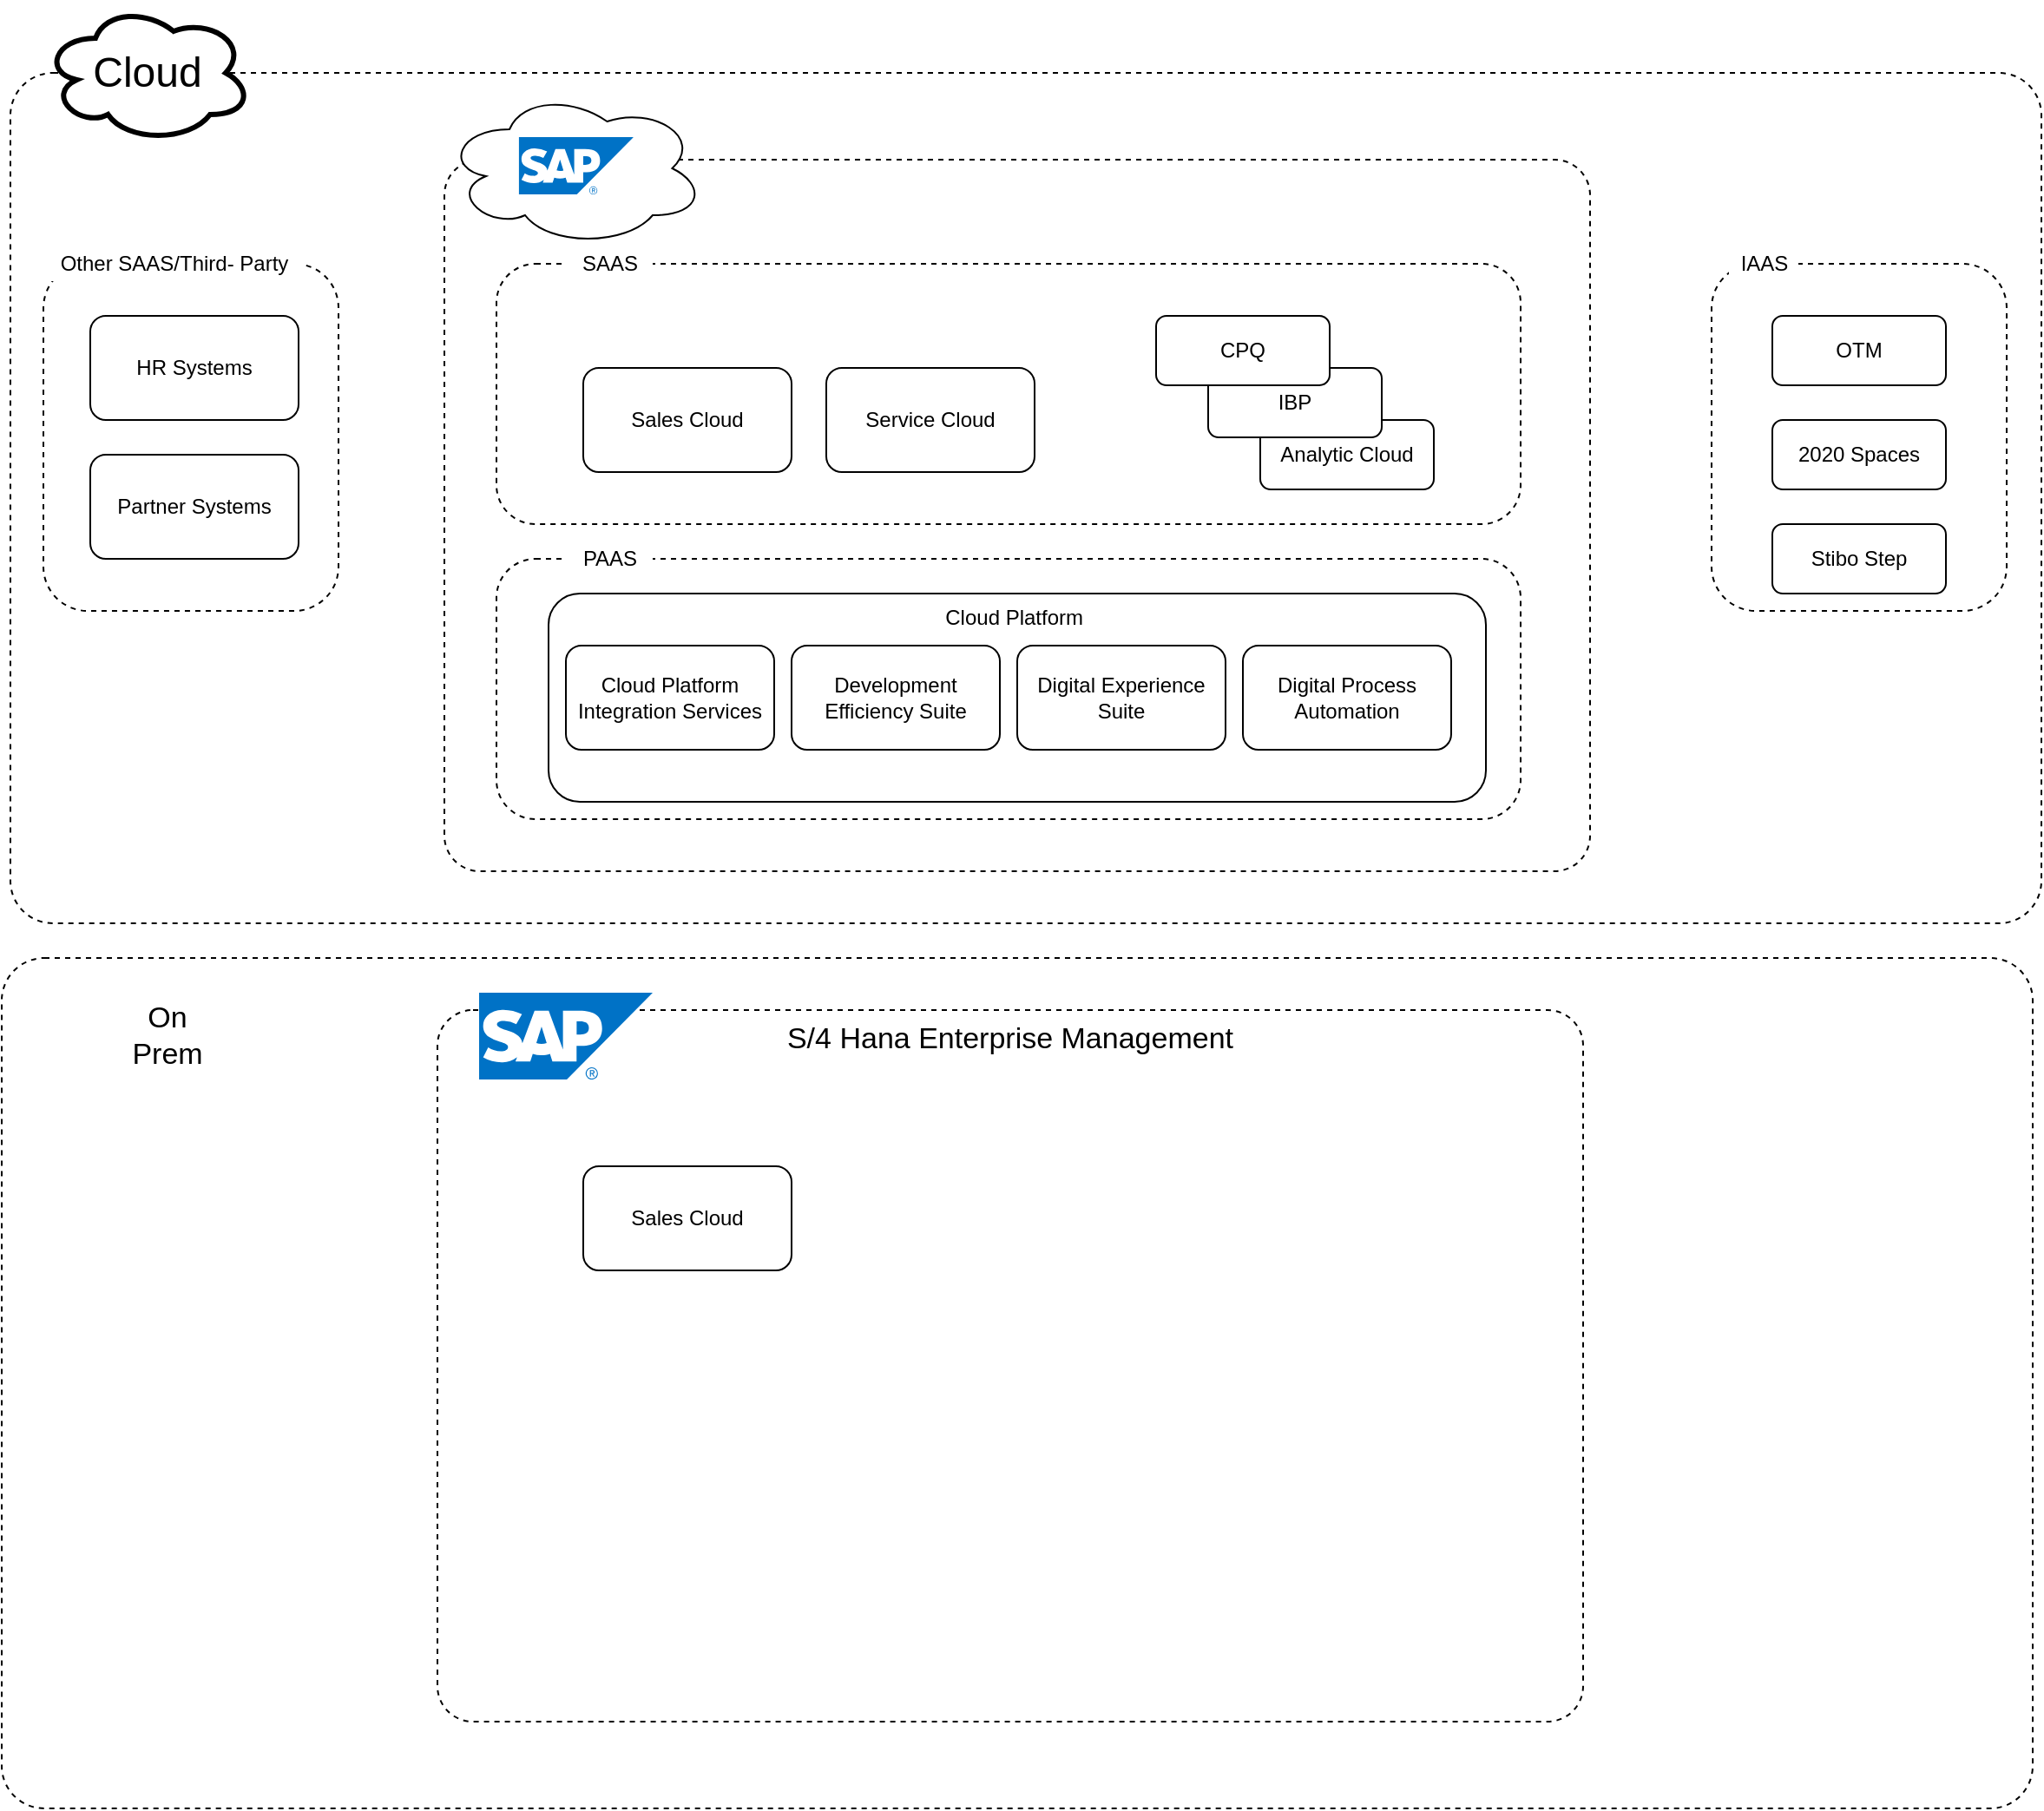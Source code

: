 <mxfile version="13.10.0" type="github">
  <diagram id="ROwpo3-wsCRHsoDC81fe" name="Page-1">
    <mxGraphModel dx="2249" dy="774" grid="1" gridSize="10" guides="1" tooltips="1" connect="1" arrows="1" fold="1" page="1" pageScale="1" pageWidth="827" pageHeight="1169" math="0" shadow="0">
      <root>
        <mxCell id="0" />
        <mxCell id="1" parent="0" />
        <mxCell id="e_TVVg0x7N8KuTjc2__o-42" value="" style="rounded=1;whiteSpace=wrap;html=1;arcSize=5;strokeWidth=1;dashed=1;" vertex="1" parent="1">
          <mxGeometry x="-85" y="590" width="1170" height="490" as="geometry" />
        </mxCell>
        <mxCell id="e_TVVg0x7N8KuTjc2__o-36" value="" style="rounded=1;whiteSpace=wrap;html=1;arcSize=5;strokeWidth=1;dashed=1;" vertex="1" parent="1">
          <mxGeometry x="-80" y="80" width="1170" height="490" as="geometry" />
        </mxCell>
        <mxCell id="e_TVVg0x7N8KuTjc2__o-35" value="" style="rounded=1;whiteSpace=wrap;html=1;dashed=1;arcSize=5;" vertex="1" parent="1">
          <mxGeometry x="170" y="130" width="660" height="410" as="geometry" />
        </mxCell>
        <mxCell id="e_TVVg0x7N8KuTjc2__o-11" value="" style="rounded=1;whiteSpace=wrap;html=1;dashed=1;" vertex="1" parent="1">
          <mxGeometry x="200" y="360" width="590" height="150" as="geometry" />
        </mxCell>
        <mxCell id="e_TVVg0x7N8KuTjc2__o-16" value="Cloud Platform&amp;nbsp;" style="rounded=1;whiteSpace=wrap;html=1;verticalAlign=top;" vertex="1" parent="1">
          <mxGeometry x="230" y="380" width="540" height="120" as="geometry" />
        </mxCell>
        <mxCell id="e_TVVg0x7N8KuTjc2__o-1" value="" style="rounded=1;whiteSpace=wrap;html=1;dashed=1;" vertex="1" parent="1">
          <mxGeometry x="200" y="190" width="590" height="150" as="geometry" />
        </mxCell>
        <mxCell id="e_TVVg0x7N8KuTjc2__o-9" value="Analytic Cloud" style="rounded=1;whiteSpace=wrap;html=1;" vertex="1" parent="1">
          <mxGeometry x="640" y="280" width="100" height="40" as="geometry" />
        </mxCell>
        <mxCell id="e_TVVg0x7N8KuTjc2__o-8" value="IBP" style="rounded=1;whiteSpace=wrap;html=1;" vertex="1" parent="1">
          <mxGeometry x="610" y="250" width="100" height="40" as="geometry" />
        </mxCell>
        <mxCell id="e_TVVg0x7N8KuTjc2__o-4" value="" style="group" vertex="1" connectable="0" parent="1">
          <mxGeometry x="170" y="90" width="150" height="90" as="geometry" />
        </mxCell>
        <mxCell id="e_TVVg0x7N8KuTjc2__o-2" value="" style="ellipse;shape=cloud;whiteSpace=wrap;html=1;" vertex="1" parent="e_TVVg0x7N8KuTjc2__o-4">
          <mxGeometry width="150" height="90" as="geometry" />
        </mxCell>
        <mxCell id="e_TVVg0x7N8KuTjc2__o-3" value="" style="aspect=fixed;html=1;points=[];align=center;image;fontSize=12;image=img/lib/mscae/SAP_HANA_on_Azure.svg;" vertex="1" parent="e_TVVg0x7N8KuTjc2__o-4">
          <mxGeometry x="42.857" y="27.0" width="66.122" height="33.061" as="geometry" />
        </mxCell>
        <mxCell id="e_TVVg0x7N8KuTjc2__o-5" value="Sales Cloud" style="rounded=1;whiteSpace=wrap;html=1;" vertex="1" parent="1">
          <mxGeometry x="250" y="250" width="120" height="60" as="geometry" />
        </mxCell>
        <mxCell id="e_TVVg0x7N8KuTjc2__o-6" value="Service Cloud" style="rounded=1;whiteSpace=wrap;html=1;" vertex="1" parent="1">
          <mxGeometry x="390" y="250" width="120" height="60" as="geometry" />
        </mxCell>
        <mxCell id="e_TVVg0x7N8KuTjc2__o-7" value="CPQ" style="rounded=1;whiteSpace=wrap;html=1;" vertex="1" parent="1">
          <mxGeometry x="580" y="220" width="100" height="40" as="geometry" />
        </mxCell>
        <mxCell id="e_TVVg0x7N8KuTjc2__o-10" value="SAAS" style="text;html=1;align=center;verticalAlign=middle;resizable=0;points=[];autosize=1;fillColor=#ffffff;" vertex="1" parent="1">
          <mxGeometry x="240" y="180" width="50" height="20" as="geometry" />
        </mxCell>
        <mxCell id="e_TVVg0x7N8KuTjc2__o-12" value="PAAS" style="text;html=1;align=center;verticalAlign=middle;resizable=0;points=[];autosize=1;fillColor=#ffffff;" vertex="1" parent="1">
          <mxGeometry x="240" y="350" width="50" height="20" as="geometry" />
        </mxCell>
        <mxCell id="e_TVVg0x7N8KuTjc2__o-13" value="Cloud Platform Integration Services" style="rounded=1;whiteSpace=wrap;html=1;" vertex="1" parent="1">
          <mxGeometry x="240" y="410" width="120" height="60" as="geometry" />
        </mxCell>
        <mxCell id="e_TVVg0x7N8KuTjc2__o-18" value="" style="rounded=1;whiteSpace=wrap;html=1;dashed=1;" vertex="1" parent="1">
          <mxGeometry x="-61" y="190" width="170" height="200" as="geometry" />
        </mxCell>
        <mxCell id="e_TVVg0x7N8KuTjc2__o-19" value="Other SAAS/Third- Party" style="text;html=1;align=center;verticalAlign=middle;resizable=0;points=[];autosize=1;fillColor=#ffffff;" vertex="1" parent="1">
          <mxGeometry x="-61" y="180" width="150" height="20" as="geometry" />
        </mxCell>
        <mxCell id="e_TVVg0x7N8KuTjc2__o-20" value="HR Systems" style="rounded=1;whiteSpace=wrap;html=1;" vertex="1" parent="1">
          <mxGeometry x="-34" y="220" width="120" height="60" as="geometry" />
        </mxCell>
        <mxCell id="e_TVVg0x7N8KuTjc2__o-21" value="Partner Systems" style="rounded=1;whiteSpace=wrap;html=1;" vertex="1" parent="1">
          <mxGeometry x="-34" y="300" width="120" height="60" as="geometry" />
        </mxCell>
        <mxCell id="e_TVVg0x7N8KuTjc2__o-22" value="" style="rounded=1;whiteSpace=wrap;html=1;dashed=1;" vertex="1" parent="1">
          <mxGeometry x="900" y="190" width="170" height="200" as="geometry" />
        </mxCell>
        <mxCell id="e_TVVg0x7N8KuTjc2__o-23" value="IAAS" style="text;html=1;align=center;verticalAlign=middle;resizable=0;points=[];autosize=1;fillColor=#ffffff;" vertex="1" parent="1">
          <mxGeometry x="910" y="180" width="40" height="20" as="geometry" />
        </mxCell>
        <mxCell id="e_TVVg0x7N8KuTjc2__o-24" value="OTM" style="rounded=1;whiteSpace=wrap;html=1;" vertex="1" parent="1">
          <mxGeometry x="935" y="220" width="100" height="40" as="geometry" />
        </mxCell>
        <mxCell id="e_TVVg0x7N8KuTjc2__o-25" value="2020 Spaces" style="rounded=1;whiteSpace=wrap;html=1;" vertex="1" parent="1">
          <mxGeometry x="935" y="280" width="100" height="40" as="geometry" />
        </mxCell>
        <mxCell id="e_TVVg0x7N8KuTjc2__o-26" value="Stibo Step" style="rounded=1;whiteSpace=wrap;html=1;" vertex="1" parent="1">
          <mxGeometry x="935" y="340" width="100" height="40" as="geometry" />
        </mxCell>
        <mxCell id="e_TVVg0x7N8KuTjc2__o-30" value="Development Efficiency Suite" style="rounded=1;whiteSpace=wrap;html=1;" vertex="1" parent="1">
          <mxGeometry x="370" y="410" width="120" height="60" as="geometry" />
        </mxCell>
        <mxCell id="e_TVVg0x7N8KuTjc2__o-31" value="Digital Experience Suite" style="rounded=1;whiteSpace=wrap;html=1;" vertex="1" parent="1">
          <mxGeometry x="500" y="410" width="120" height="60" as="geometry" />
        </mxCell>
        <mxCell id="e_TVVg0x7N8KuTjc2__o-32" value="Digital Process Automation" style="rounded=1;whiteSpace=wrap;html=1;" vertex="1" parent="1">
          <mxGeometry x="630" y="410" width="120" height="60" as="geometry" />
        </mxCell>
        <mxCell id="e_TVVg0x7N8KuTjc2__o-37" value="&lt;font style=&quot;font-size: 24px&quot;&gt;Cloud&lt;/font&gt;" style="ellipse;shape=cloud;whiteSpace=wrap;html=1;fillColor=#ffffff;strokeWidth=3;" vertex="1" parent="1">
          <mxGeometry x="-61" y="40" width="120" height="80" as="geometry" />
        </mxCell>
        <mxCell id="e_TVVg0x7N8KuTjc2__o-41" value="" style="shape=image;html=1;verticalAlign=top;verticalLabelPosition=bottom;labelBackgroundColor=#ffffff;imageAspect=0;aspect=fixed;image=https://cdn1.iconfinder.com/data/icons/freeline/32/home_house_real_estate-128.png;dashed=1;fillColor=#ffffff;" vertex="1" parent="1">
          <mxGeometry x="-50" y="560" width="120" height="120" as="geometry" />
        </mxCell>
        <mxCell id="e_TVVg0x7N8KuTjc2__o-43" value="On &lt;br&gt;Prem" style="text;html=1;align=center;verticalAlign=middle;resizable=0;points=[];autosize=1;strokeWidth=3;fontSize=17;" vertex="1" parent="1">
          <mxGeometry x="-20" y="610" width="60" height="50" as="geometry" />
        </mxCell>
        <mxCell id="e_TVVg0x7N8KuTjc2__o-45" value="S/4 Hana Enterprise Management" style="rounded=1;whiteSpace=wrap;html=1;dashed=1;arcSize=5;verticalAlign=top;fontSize=17;" vertex="1" parent="1">
          <mxGeometry x="166" y="620" width="660" height="410" as="geometry" />
        </mxCell>
        <mxCell id="e_TVVg0x7N8KuTjc2__o-46" value="" style="aspect=fixed;html=1;points=[];align=center;image;fontSize=12;image=img/lib/mscae/SAP_HANA_on_Azure.svg;dashed=1;strokeWidth=3;fillColor=#ffffff;" vertex="1" parent="1">
          <mxGeometry x="190" y="610" width="100" height="50" as="geometry" />
        </mxCell>
        <mxCell id="e_TVVg0x7N8KuTjc2__o-48" value="Sales Cloud" style="rounded=1;whiteSpace=wrap;html=1;" vertex="1" parent="1">
          <mxGeometry x="250" y="710" width="120" height="60" as="geometry" />
        </mxCell>
      </root>
    </mxGraphModel>
  </diagram>
</mxfile>
